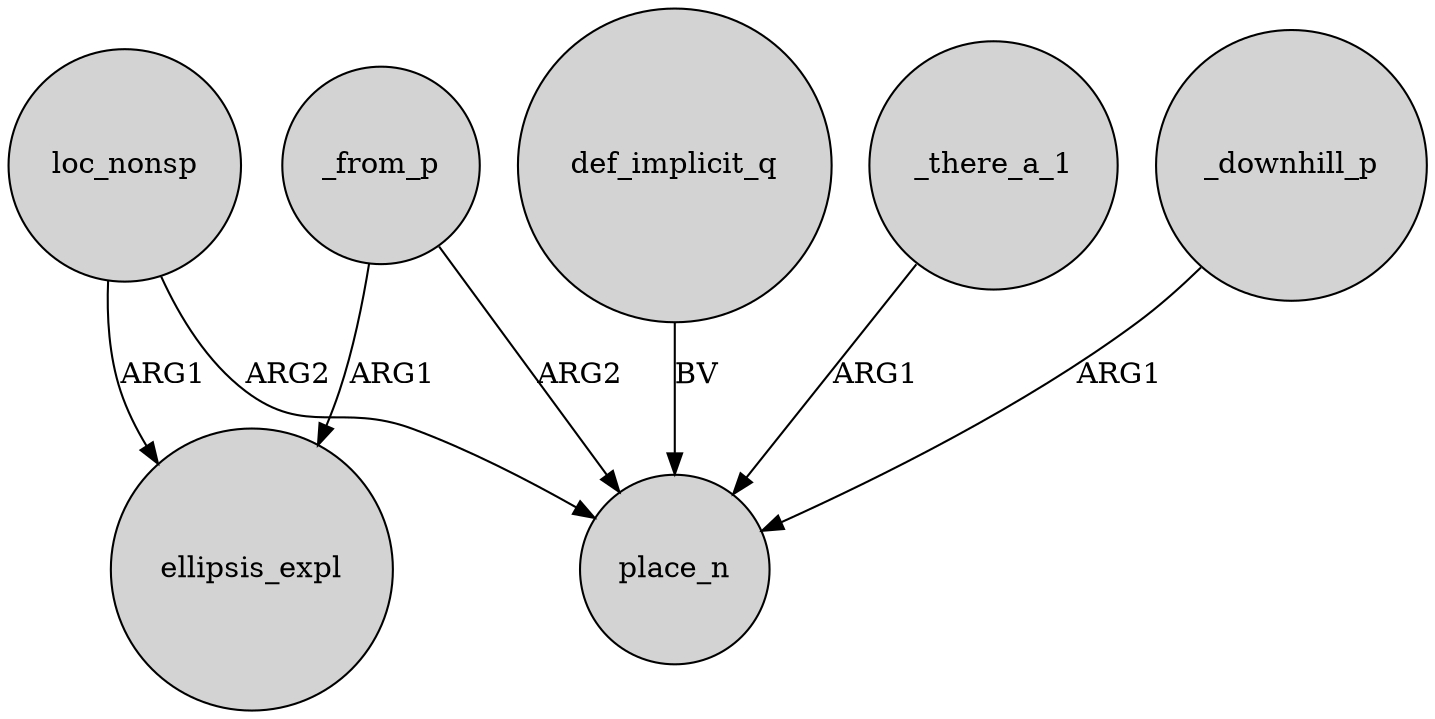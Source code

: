 digraph {
	node [shape=circle style=filled]
	loc_nonsp -> place_n [label=ARG2]
	_from_p -> place_n [label=ARG2]
	def_implicit_q -> place_n [label=BV]
	_from_p -> ellipsis_expl [label=ARG1]
	loc_nonsp -> ellipsis_expl [label=ARG1]
	_there_a_1 -> place_n [label=ARG1]
	_downhill_p -> place_n [label=ARG1]
}
